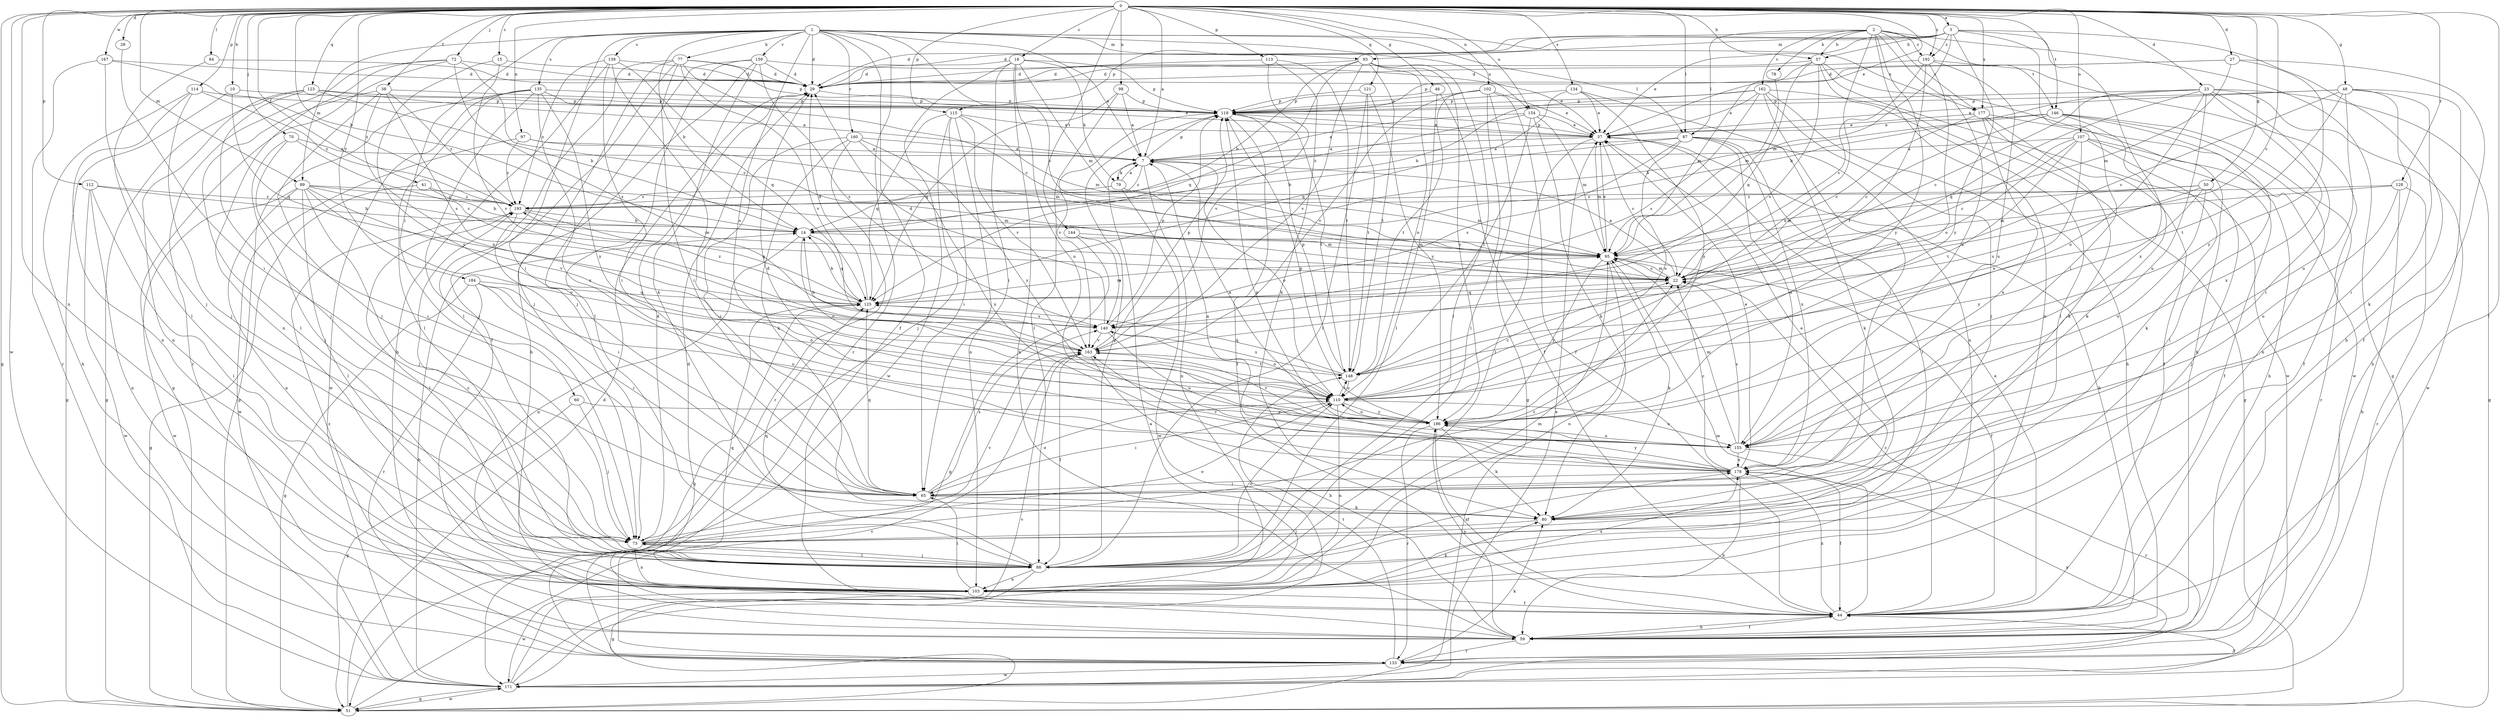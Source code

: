 strict digraph  {
0;
1;
2;
3;
7;
10;
14;
15;
18;
22;
23;
27;
28;
29;
37;
38;
41;
44;
46;
48;
50;
51;
57;
59;
60;
65;
70;
72;
73;
77;
78;
79;
80;
84;
87;
88;
89;
93;
95;
97;
98;
102;
103;
107;
110;
112;
113;
114;
115;
118;
121;
123;
125;
128;
133;
134;
135;
139;
140;
144;
146;
148;
154;
155;
159;
160;
162;
163;
167;
171;
177;
178;
184;
186;
192;
193;
0 -> 3  [label=a];
0 -> 7  [label=a];
0 -> 10  [label=b];
0 -> 14  [label=b];
0 -> 15  [label=c];
0 -> 18  [label=c];
0 -> 22  [label=c];
0 -> 23  [label=d];
0 -> 27  [label=d];
0 -> 28  [label=d];
0 -> 37  [label=e];
0 -> 38  [label=f];
0 -> 41  [label=f];
0 -> 44  [label=f];
0 -> 46  [label=g];
0 -> 48  [label=g];
0 -> 50  [label=g];
0 -> 51  [label=g];
0 -> 57  [label=h];
0 -> 70  [label=j];
0 -> 72  [label=j];
0 -> 84  [label=l];
0 -> 87  [label=l];
0 -> 89  [label=m];
0 -> 97  [label=n];
0 -> 98  [label=n];
0 -> 102  [label=n];
0 -> 103  [label=n];
0 -> 107  [label=o];
0 -> 112  [label=p];
0 -> 113  [label=p];
0 -> 114  [label=p];
0 -> 115  [label=p];
0 -> 121  [label=q];
0 -> 123  [label=q];
0 -> 128  [label=r];
0 -> 134  [label=s];
0 -> 144  [label=t];
0 -> 146  [label=t];
0 -> 154  [label=u];
0 -> 167  [label=w];
0 -> 171  [label=w];
0 -> 177  [label=x];
0 -> 184  [label=y];
0 -> 192  [label=z];
1 -> 7  [label=a];
1 -> 14  [label=b];
1 -> 22  [label=c];
1 -> 29  [label=d];
1 -> 44  [label=f];
1 -> 60  [label=i];
1 -> 65  [label=i];
1 -> 77  [label=k];
1 -> 87  [label=l];
1 -> 89  [label=m];
1 -> 93  [label=m];
1 -> 110  [label=o];
1 -> 133  [label=r];
1 -> 135  [label=s];
1 -> 139  [label=s];
1 -> 154  [label=u];
1 -> 159  [label=v];
1 -> 160  [label=v];
1 -> 177  [label=x];
2 -> 29  [label=d];
2 -> 51  [label=g];
2 -> 57  [label=h];
2 -> 78  [label=k];
2 -> 87  [label=l];
2 -> 103  [label=n];
2 -> 110  [label=o];
2 -> 146  [label=t];
2 -> 155  [label=u];
2 -> 162  [label=v];
2 -> 177  [label=x];
2 -> 186  [label=y];
2 -> 192  [label=z];
3 -> 29  [label=d];
3 -> 37  [label=e];
3 -> 57  [label=h];
3 -> 59  [label=h];
3 -> 65  [label=i];
3 -> 93  [label=m];
3 -> 95  [label=m];
3 -> 115  [label=p];
3 -> 178  [label=x];
3 -> 186  [label=y];
3 -> 192  [label=z];
7 -> 79  [label=k];
7 -> 103  [label=n];
7 -> 110  [label=o];
7 -> 118  [label=p];
7 -> 193  [label=z];
10 -> 51  [label=g];
10 -> 118  [label=p];
10 -> 125  [label=q];
14 -> 95  [label=m];
14 -> 103  [label=n];
14 -> 110  [label=o];
14 -> 125  [label=q];
15 -> 29  [label=d];
15 -> 163  [label=v];
15 -> 186  [label=y];
18 -> 29  [label=d];
18 -> 59  [label=h];
18 -> 65  [label=i];
18 -> 79  [label=k];
18 -> 95  [label=m];
18 -> 118  [label=p];
18 -> 155  [label=u];
18 -> 171  [label=w];
22 -> 7  [label=a];
22 -> 95  [label=m];
22 -> 125  [label=q];
23 -> 14  [label=b];
23 -> 22  [label=c];
23 -> 51  [label=g];
23 -> 65  [label=i];
23 -> 110  [label=o];
23 -> 118  [label=p];
23 -> 125  [label=q];
23 -> 155  [label=u];
23 -> 171  [label=w];
23 -> 178  [label=x];
27 -> 29  [label=d];
27 -> 44  [label=f];
27 -> 95  [label=m];
27 -> 118  [label=p];
27 -> 186  [label=y];
28 -> 65  [label=i];
29 -> 118  [label=p];
37 -> 7  [label=a];
37 -> 22  [label=c];
37 -> 59  [label=h];
37 -> 88  [label=l];
37 -> 95  [label=m];
37 -> 118  [label=p];
38 -> 73  [label=j];
38 -> 88  [label=l];
38 -> 110  [label=o];
38 -> 118  [label=p];
38 -> 140  [label=s];
38 -> 193  [label=z];
41 -> 14  [label=b];
41 -> 51  [label=g];
41 -> 193  [label=z];
44 -> 22  [label=c];
44 -> 37  [label=e];
44 -> 59  [label=h];
44 -> 95  [label=m];
44 -> 178  [label=x];
46 -> 44  [label=f];
46 -> 88  [label=l];
46 -> 118  [label=p];
48 -> 22  [label=c];
48 -> 37  [label=e];
48 -> 59  [label=h];
48 -> 65  [label=i];
48 -> 80  [label=k];
48 -> 118  [label=p];
48 -> 148  [label=t];
48 -> 155  [label=u];
50 -> 73  [label=j];
50 -> 95  [label=m];
50 -> 140  [label=s];
50 -> 155  [label=u];
50 -> 186  [label=y];
50 -> 193  [label=z];
51 -> 29  [label=d];
51 -> 163  [label=v];
51 -> 171  [label=w];
57 -> 29  [label=d];
57 -> 59  [label=h];
57 -> 88  [label=l];
57 -> 95  [label=m];
57 -> 125  [label=q];
57 -> 140  [label=s];
57 -> 171  [label=w];
59 -> 29  [label=d];
59 -> 44  [label=f];
59 -> 133  [label=r];
59 -> 186  [label=y];
59 -> 193  [label=z];
60 -> 51  [label=g];
60 -> 73  [label=j];
60 -> 186  [label=y];
65 -> 80  [label=k];
65 -> 110  [label=o];
65 -> 125  [label=q];
65 -> 140  [label=s];
70 -> 7  [label=a];
70 -> 22  [label=c];
70 -> 65  [label=i];
70 -> 73  [label=j];
72 -> 22  [label=c];
72 -> 29  [label=d];
72 -> 51  [label=g];
72 -> 103  [label=n];
72 -> 133  [label=r];
72 -> 140  [label=s];
73 -> 22  [label=c];
73 -> 29  [label=d];
73 -> 88  [label=l];
73 -> 103  [label=n];
73 -> 110  [label=o];
73 -> 163  [label=v];
77 -> 22  [label=c];
77 -> 29  [label=d];
77 -> 44  [label=f];
77 -> 65  [label=i];
77 -> 73  [label=j];
77 -> 88  [label=l];
77 -> 118  [label=p];
77 -> 163  [label=v];
78 -> 95  [label=m];
79 -> 7  [label=a];
79 -> 95  [label=m];
79 -> 171  [label=w];
79 -> 193  [label=z];
80 -> 37  [label=e];
80 -> 73  [label=j];
84 -> 29  [label=d];
84 -> 88  [label=l];
87 -> 7  [label=a];
87 -> 14  [label=b];
87 -> 80  [label=k];
87 -> 88  [label=l];
87 -> 110  [label=o];
87 -> 140  [label=s];
87 -> 155  [label=u];
87 -> 178  [label=x];
88 -> 51  [label=g];
88 -> 73  [label=j];
88 -> 103  [label=n];
88 -> 110  [label=o];
88 -> 118  [label=p];
88 -> 125  [label=q];
88 -> 178  [label=x];
88 -> 193  [label=z];
89 -> 22  [label=c];
89 -> 73  [label=j];
89 -> 88  [label=l];
89 -> 95  [label=m];
89 -> 103  [label=n];
89 -> 110  [label=o];
89 -> 163  [label=v];
89 -> 171  [label=w];
89 -> 193  [label=z];
93 -> 14  [label=b];
93 -> 29  [label=d];
93 -> 88  [label=l];
93 -> 110  [label=o];
93 -> 125  [label=q];
93 -> 148  [label=t];
93 -> 163  [label=v];
93 -> 186  [label=y];
95 -> 22  [label=c];
95 -> 37  [label=e];
95 -> 44  [label=f];
95 -> 80  [label=k];
95 -> 103  [label=n];
95 -> 186  [label=y];
97 -> 7  [label=a];
97 -> 95  [label=m];
97 -> 171  [label=w];
97 -> 193  [label=z];
98 -> 7  [label=a];
98 -> 88  [label=l];
98 -> 118  [label=p];
98 -> 125  [label=q];
102 -> 37  [label=e];
102 -> 44  [label=f];
102 -> 51  [label=g];
102 -> 88  [label=l];
102 -> 118  [label=p];
102 -> 148  [label=t];
102 -> 163  [label=v];
103 -> 44  [label=f];
103 -> 65  [label=i];
103 -> 80  [label=k];
103 -> 95  [label=m];
103 -> 125  [label=q];
103 -> 171  [label=w];
103 -> 178  [label=x];
107 -> 7  [label=a];
107 -> 22  [label=c];
107 -> 44  [label=f];
107 -> 80  [label=k];
107 -> 110  [label=o];
107 -> 133  [label=r];
107 -> 148  [label=t];
107 -> 163  [label=v];
110 -> 22  [label=c];
110 -> 65  [label=i];
110 -> 103  [label=n];
110 -> 148  [label=t];
110 -> 155  [label=u];
110 -> 186  [label=y];
112 -> 14  [label=b];
112 -> 88  [label=l];
112 -> 103  [label=n];
112 -> 171  [label=w];
112 -> 193  [label=z];
113 -> 29  [label=d];
113 -> 80  [label=k];
113 -> 148  [label=t];
113 -> 163  [label=v];
114 -> 59  [label=h];
114 -> 73  [label=j];
114 -> 103  [label=n];
114 -> 118  [label=p];
114 -> 193  [label=z];
115 -> 37  [label=e];
115 -> 65  [label=i];
115 -> 73  [label=j];
115 -> 95  [label=m];
115 -> 103  [label=n];
115 -> 125  [label=q];
115 -> 163  [label=v];
118 -> 37  [label=e];
118 -> 44  [label=f];
118 -> 148  [label=t];
118 -> 163  [label=v];
121 -> 88  [label=l];
121 -> 118  [label=p];
121 -> 148  [label=t];
121 -> 186  [label=y];
123 -> 7  [label=a];
123 -> 14  [label=b];
123 -> 51  [label=g];
123 -> 73  [label=j];
123 -> 103  [label=n];
123 -> 118  [label=p];
125 -> 14  [label=b];
125 -> 29  [label=d];
125 -> 95  [label=m];
125 -> 140  [label=s];
125 -> 193  [label=z];
128 -> 59  [label=h];
128 -> 95  [label=m];
128 -> 133  [label=r];
128 -> 155  [label=u];
128 -> 193  [label=z];
133 -> 80  [label=k];
133 -> 125  [label=q];
133 -> 148  [label=t];
133 -> 171  [label=w];
133 -> 178  [label=x];
134 -> 37  [label=e];
134 -> 103  [label=n];
134 -> 118  [label=p];
134 -> 125  [label=q];
134 -> 186  [label=y];
135 -> 37  [label=e];
135 -> 51  [label=g];
135 -> 73  [label=j];
135 -> 88  [label=l];
135 -> 118  [label=p];
135 -> 171  [label=w];
135 -> 178  [label=x];
135 -> 186  [label=y];
139 -> 29  [label=d];
139 -> 59  [label=h];
139 -> 65  [label=i];
139 -> 110  [label=o];
139 -> 125  [label=q];
139 -> 193  [label=z];
140 -> 29  [label=d];
140 -> 110  [label=o];
140 -> 118  [label=p];
140 -> 155  [label=u];
140 -> 163  [label=v];
144 -> 51  [label=g];
144 -> 95  [label=m];
144 -> 140  [label=s];
146 -> 14  [label=b];
146 -> 22  [label=c];
146 -> 37  [label=e];
146 -> 44  [label=f];
146 -> 80  [label=k];
146 -> 88  [label=l];
146 -> 103  [label=n];
148 -> 110  [label=o];
148 -> 118  [label=p];
148 -> 125  [label=q];
148 -> 140  [label=s];
154 -> 7  [label=a];
154 -> 37  [label=e];
154 -> 80  [label=k];
154 -> 95  [label=m];
154 -> 148  [label=t];
154 -> 193  [label=z];
155 -> 22  [label=c];
155 -> 29  [label=d];
155 -> 95  [label=m];
155 -> 133  [label=r];
155 -> 178  [label=x];
159 -> 29  [label=d];
159 -> 37  [label=e];
159 -> 59  [label=h];
159 -> 73  [label=j];
159 -> 80  [label=k];
159 -> 88  [label=l];
159 -> 140  [label=s];
160 -> 7  [label=a];
160 -> 65  [label=i];
160 -> 80  [label=k];
160 -> 133  [label=r];
160 -> 178  [label=x];
160 -> 186  [label=y];
162 -> 14  [label=b];
162 -> 37  [label=e];
162 -> 51  [label=g];
162 -> 59  [label=h];
162 -> 65  [label=i];
162 -> 73  [label=j];
162 -> 118  [label=p];
162 -> 140  [label=s];
163 -> 14  [label=b];
163 -> 59  [label=h];
163 -> 88  [label=l];
163 -> 118  [label=p];
163 -> 148  [label=t];
167 -> 29  [label=d];
167 -> 73  [label=j];
167 -> 133  [label=r];
167 -> 193  [label=z];
171 -> 7  [label=a];
171 -> 14  [label=b];
171 -> 37  [label=e];
171 -> 44  [label=f];
171 -> 51  [label=g];
171 -> 163  [label=v];
177 -> 22  [label=c];
177 -> 37  [label=e];
177 -> 44  [label=f];
177 -> 59  [label=h];
177 -> 80  [label=k];
177 -> 178  [label=x];
178 -> 7  [label=a];
178 -> 22  [label=c];
178 -> 37  [label=e];
178 -> 44  [label=f];
178 -> 59  [label=h];
178 -> 65  [label=i];
178 -> 118  [label=p];
178 -> 163  [label=v];
178 -> 186  [label=y];
184 -> 51  [label=g];
184 -> 65  [label=i];
184 -> 110  [label=o];
184 -> 125  [label=q];
184 -> 133  [label=r];
184 -> 155  [label=u];
186 -> 7  [label=a];
186 -> 44  [label=f];
186 -> 80  [label=k];
186 -> 110  [label=o];
186 -> 118  [label=p];
186 -> 133  [label=r];
186 -> 155  [label=u];
186 -> 163  [label=v];
192 -> 22  [label=c];
192 -> 29  [label=d];
192 -> 110  [label=o];
192 -> 148  [label=t];
192 -> 155  [label=u];
192 -> 171  [label=w];
193 -> 14  [label=b];
193 -> 65  [label=i];
193 -> 88  [label=l];
193 -> 125  [label=q];
}

